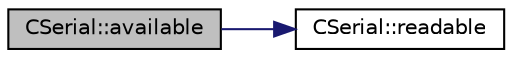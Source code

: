 digraph "CSerial::available"
{
  edge [fontname="Helvetica",fontsize="10",labelfontname="Helvetica",labelfontsize="10"];
  node [fontname="Helvetica",fontsize="10",shape=record];
  rankdir="LR";
  Node1 [label="CSerial::available",height=0.2,width=0.4,color="black", fillcolor="grey75", style="filled" fontcolor="black"];
  Node1 -> Node2 [color="midnightblue",fontsize="10",style="solid",fontname="Helvetica"];
  Node2 [label="CSerial::readable",height=0.2,width=0.4,color="black", fillcolor="white", style="filled",URL="$d8/d1d/class_c_serial.html#a0748723f610ddcfdc34286dbbfbd4917"];
}
